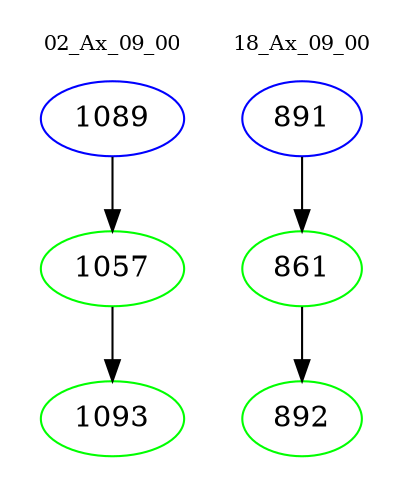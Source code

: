 digraph{
subgraph cluster_0 {
color = white
label = "02_Ax_09_00";
fontsize=10;
T0_1089 [label="1089", color="blue"]
T0_1089 -> T0_1057 [color="black"]
T0_1057 [label="1057", color="green"]
T0_1057 -> T0_1093 [color="black"]
T0_1093 [label="1093", color="green"]
}
subgraph cluster_1 {
color = white
label = "18_Ax_09_00";
fontsize=10;
T1_891 [label="891", color="blue"]
T1_891 -> T1_861 [color="black"]
T1_861 [label="861", color="green"]
T1_861 -> T1_892 [color="black"]
T1_892 [label="892", color="green"]
}
}
